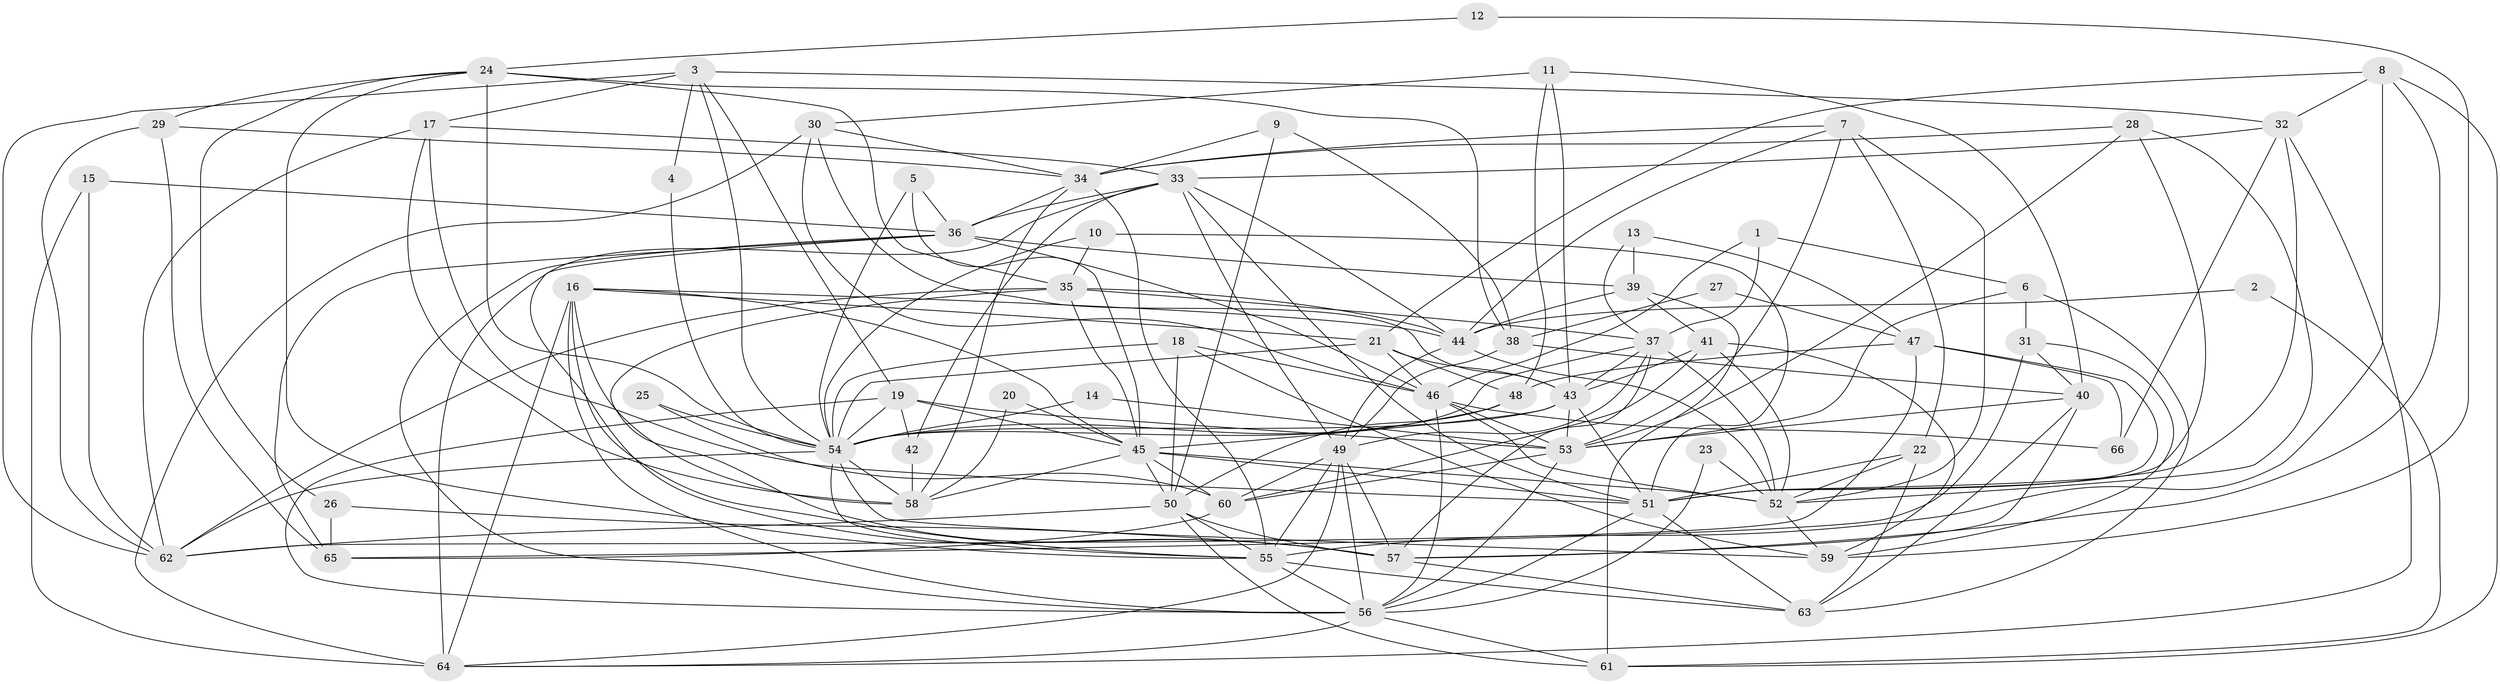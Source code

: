 // original degree distribution, {5: 0.18181818181818182, 6: 0.08333333333333333, 3: 0.2196969696969697, 4: 0.30303030303030304, 2: 0.1590909090909091, 7: 0.030303030303030304, 8: 0.015151515151515152, 9: 0.007575757575757576}
// Generated by graph-tools (version 1.1) at 2025/50/03/09/25 03:50:03]
// undirected, 66 vertices, 191 edges
graph export_dot {
graph [start="1"]
  node [color=gray90,style=filled];
  1;
  2;
  3;
  4;
  5;
  6;
  7;
  8;
  9;
  10;
  11;
  12;
  13;
  14;
  15;
  16;
  17;
  18;
  19;
  20;
  21;
  22;
  23;
  24;
  25;
  26;
  27;
  28;
  29;
  30;
  31;
  32;
  33;
  34;
  35;
  36;
  37;
  38;
  39;
  40;
  41;
  42;
  43;
  44;
  45;
  46;
  47;
  48;
  49;
  50;
  51;
  52;
  53;
  54;
  55;
  56;
  57;
  58;
  59;
  60;
  61;
  62;
  63;
  64;
  65;
  66;
  1 -- 6 [weight=1.0];
  1 -- 37 [weight=1.0];
  1 -- 46 [weight=1.0];
  2 -- 44 [weight=1.0];
  2 -- 61 [weight=1.0];
  3 -- 4 [weight=1.0];
  3 -- 17 [weight=1.0];
  3 -- 19 [weight=1.0];
  3 -- 32 [weight=1.0];
  3 -- 54 [weight=1.0];
  3 -- 62 [weight=1.0];
  4 -- 54 [weight=1.0];
  5 -- 36 [weight=1.0];
  5 -- 45 [weight=1.0];
  5 -- 54 [weight=1.0];
  6 -- 31 [weight=1.0];
  6 -- 53 [weight=1.0];
  6 -- 63 [weight=1.0];
  7 -- 22 [weight=1.0];
  7 -- 34 [weight=1.0];
  7 -- 44 [weight=1.0];
  7 -- 52 [weight=1.0];
  7 -- 53 [weight=1.0];
  8 -- 21 [weight=1.0];
  8 -- 32 [weight=1.0];
  8 -- 55 [weight=1.0];
  8 -- 57 [weight=1.0];
  8 -- 61 [weight=1.0];
  9 -- 34 [weight=1.0];
  9 -- 38 [weight=1.0];
  9 -- 50 [weight=1.0];
  10 -- 35 [weight=1.0];
  10 -- 51 [weight=1.0];
  10 -- 54 [weight=1.0];
  11 -- 30 [weight=1.0];
  11 -- 40 [weight=1.0];
  11 -- 43 [weight=1.0];
  11 -- 48 [weight=1.0];
  12 -- 24 [weight=1.0];
  12 -- 59 [weight=1.0];
  13 -- 37 [weight=1.0];
  13 -- 39 [weight=1.0];
  13 -- 47 [weight=1.0];
  14 -- 53 [weight=1.0];
  14 -- 54 [weight=1.0];
  15 -- 36 [weight=1.0];
  15 -- 62 [weight=1.0];
  15 -- 64 [weight=1.0];
  16 -- 21 [weight=1.0];
  16 -- 44 [weight=1.0];
  16 -- 45 [weight=1.0];
  16 -- 55 [weight=1.0];
  16 -- 56 [weight=1.0];
  16 -- 58 [weight=1.0];
  16 -- 64 [weight=1.0];
  17 -- 33 [weight=1.0];
  17 -- 51 [weight=1.0];
  17 -- 58 [weight=1.0];
  17 -- 62 [weight=1.0];
  18 -- 46 [weight=1.0];
  18 -- 50 [weight=1.0];
  18 -- 54 [weight=1.0];
  18 -- 59 [weight=1.0];
  19 -- 42 [weight=1.0];
  19 -- 45 [weight=1.0];
  19 -- 53 [weight=1.0];
  19 -- 54 [weight=1.0];
  19 -- 56 [weight=1.0];
  20 -- 45 [weight=1.0];
  20 -- 58 [weight=1.0];
  21 -- 43 [weight=1.0];
  21 -- 46 [weight=1.0];
  21 -- 48 [weight=1.0];
  21 -- 54 [weight=1.0];
  22 -- 51 [weight=1.0];
  22 -- 52 [weight=1.0];
  22 -- 63 [weight=1.0];
  23 -- 52 [weight=1.0];
  23 -- 56 [weight=1.0];
  24 -- 26 [weight=1.0];
  24 -- 29 [weight=1.0];
  24 -- 35 [weight=1.0];
  24 -- 38 [weight=1.0];
  24 -- 54 [weight=1.0];
  24 -- 55 [weight=1.0];
  25 -- 54 [weight=1.0];
  25 -- 60 [weight=1.0];
  26 -- 57 [weight=1.0];
  26 -- 65 [weight=1.0];
  27 -- 38 [weight=1.0];
  27 -- 47 [weight=1.0];
  28 -- 34 [weight=1.0];
  28 -- 51 [weight=1.0];
  28 -- 52 [weight=1.0];
  28 -- 53 [weight=1.0];
  29 -- 34 [weight=1.0];
  29 -- 62 [weight=1.0];
  29 -- 65 [weight=1.0];
  30 -- 34 [weight=1.0];
  30 -- 43 [weight=1.0];
  30 -- 46 [weight=1.0];
  30 -- 64 [weight=1.0];
  31 -- 40 [weight=1.0];
  31 -- 59 [weight=1.0];
  31 -- 65 [weight=1.0];
  32 -- 33 [weight=1.0];
  32 -- 51 [weight=1.0];
  32 -- 64 [weight=1.0];
  32 -- 66 [weight=1.0];
  33 -- 36 [weight=1.0];
  33 -- 42 [weight=1.0];
  33 -- 44 [weight=1.0];
  33 -- 49 [weight=1.0];
  33 -- 51 [weight=1.0];
  33 -- 64 [weight=1.0];
  34 -- 36 [weight=1.0];
  34 -- 55 [weight=1.0];
  34 -- 58 [weight=1.0];
  35 -- 37 [weight=1.0];
  35 -- 44 [weight=1.0];
  35 -- 45 [weight=1.0];
  35 -- 57 [weight=1.0];
  35 -- 62 [weight=1.0];
  36 -- 39 [weight=1.0];
  36 -- 46 [weight=1.0];
  36 -- 56 [weight=1.0];
  36 -- 57 [weight=1.0];
  36 -- 65 [weight=1.0];
  37 -- 43 [weight=1.0];
  37 -- 49 [weight=1.0];
  37 -- 52 [weight=2.0];
  37 -- 54 [weight=1.0];
  37 -- 57 [weight=1.0];
  38 -- 40 [weight=1.0];
  38 -- 49 [weight=1.0];
  39 -- 41 [weight=1.0];
  39 -- 44 [weight=1.0];
  39 -- 61 [weight=1.0];
  40 -- 53 [weight=1.0];
  40 -- 57 [weight=1.0];
  40 -- 63 [weight=1.0];
  41 -- 43 [weight=1.0];
  41 -- 52 [weight=1.0];
  41 -- 59 [weight=1.0];
  41 -- 60 [weight=1.0];
  42 -- 58 [weight=1.0];
  43 -- 45 [weight=1.0];
  43 -- 51 [weight=1.0];
  43 -- 53 [weight=1.0];
  43 -- 54 [weight=1.0];
  44 -- 49 [weight=1.0];
  44 -- 52 [weight=1.0];
  45 -- 50 [weight=1.0];
  45 -- 51 [weight=1.0];
  45 -- 52 [weight=1.0];
  45 -- 58 [weight=1.0];
  45 -- 60 [weight=1.0];
  46 -- 52 [weight=1.0];
  46 -- 53 [weight=1.0];
  46 -- 56 [weight=1.0];
  46 -- 66 [weight=1.0];
  47 -- 48 [weight=1.0];
  47 -- 51 [weight=1.0];
  47 -- 62 [weight=1.0];
  47 -- 66 [weight=1.0];
  48 -- 50 [weight=1.0];
  48 -- 54 [weight=2.0];
  49 -- 55 [weight=1.0];
  49 -- 56 [weight=1.0];
  49 -- 57 [weight=2.0];
  49 -- 60 [weight=1.0];
  49 -- 64 [weight=1.0];
  50 -- 55 [weight=1.0];
  50 -- 57 [weight=1.0];
  50 -- 61 [weight=1.0];
  50 -- 62 [weight=1.0];
  51 -- 56 [weight=1.0];
  51 -- 63 [weight=1.0];
  52 -- 59 [weight=1.0];
  53 -- 56 [weight=1.0];
  53 -- 60 [weight=1.0];
  54 -- 55 [weight=1.0];
  54 -- 58 [weight=1.0];
  54 -- 59 [weight=1.0];
  54 -- 62 [weight=1.0];
  55 -- 56 [weight=1.0];
  55 -- 63 [weight=1.0];
  56 -- 61 [weight=1.0];
  56 -- 64 [weight=1.0];
  57 -- 63 [weight=1.0];
  60 -- 65 [weight=1.0];
}

